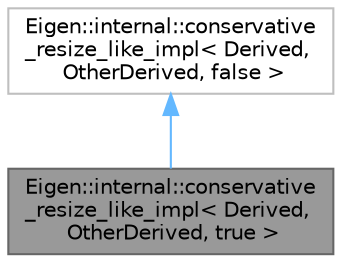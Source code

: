 digraph "Eigen::internal::conservative_resize_like_impl&lt; Derived, OtherDerived, true &gt;"
{
 // LATEX_PDF_SIZE
  bgcolor="transparent";
  edge [fontname=Helvetica,fontsize=10,labelfontname=Helvetica,labelfontsize=10];
  node [fontname=Helvetica,fontsize=10,shape=box,height=0.2,width=0.4];
  Node1 [id="Node000001",label="Eigen::internal::conservative\l_resize_like_impl\< Derived,\l OtherDerived, true \>",height=0.2,width=0.4,color="gray40", fillcolor="grey60", style="filled", fontcolor="black",tooltip=" "];
  Node2 -> Node1 [id="edge1_Node000001_Node000002",dir="back",color="steelblue1",style="solid",tooltip=" "];
  Node2 [id="Node000002",label="Eigen::internal::conservative\l_resize_like_impl\< Derived,\l OtherDerived, false \>",height=0.2,width=0.4,color="grey75", fillcolor="white", style="filled",URL="$structEigen_1_1internal_1_1conservative__resize__like__impl.html",tooltip=" "];
}
